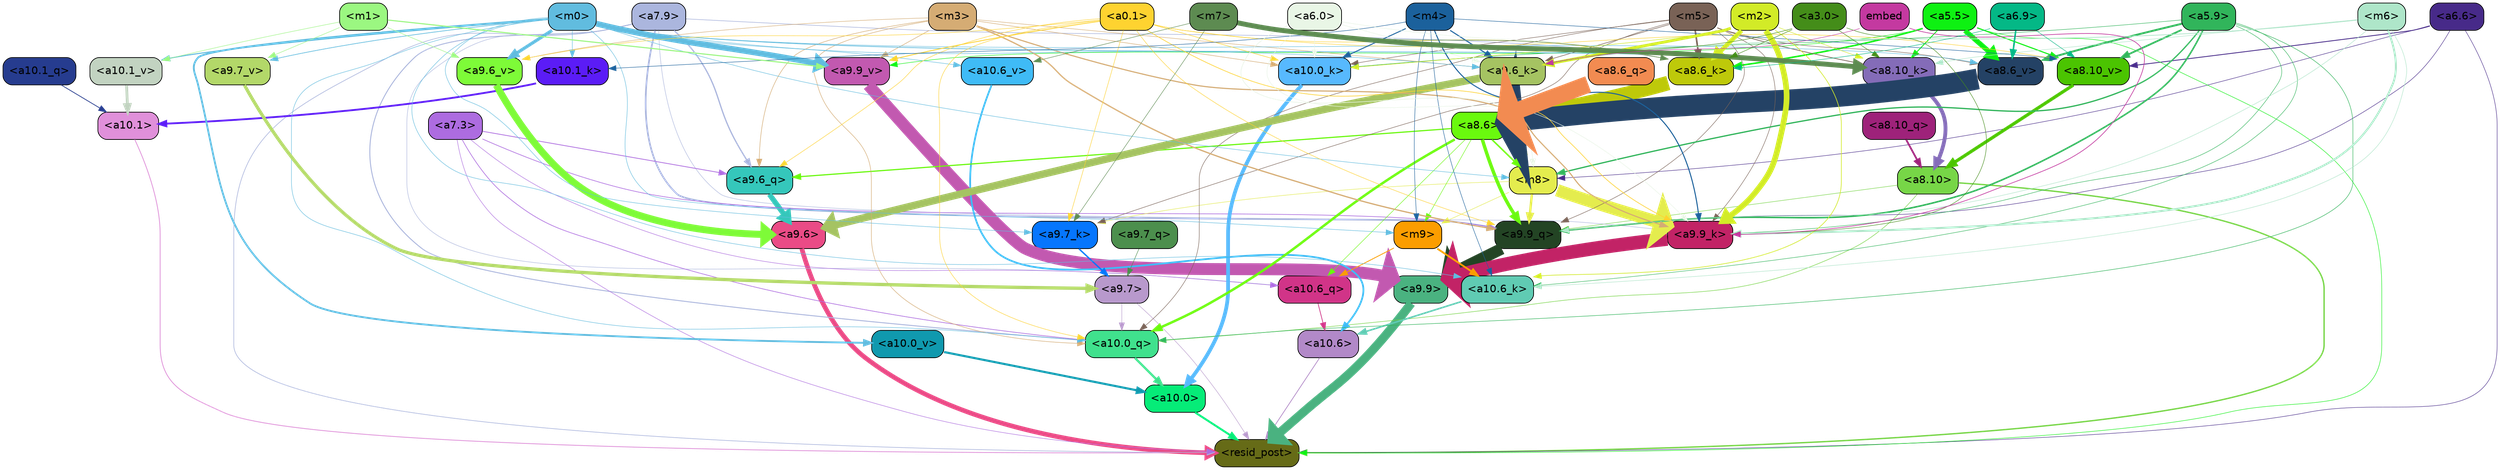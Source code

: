 strict digraph "" {
	graph [bgcolor=transparent,
		layout=dot,
		overlap=false,
		splines=true
	];
	"<a10.6>"	[color=black,
		fillcolor="#b289c8",
		fontname=Helvetica,
		shape=box,
		style="filled, rounded"];
	"<resid_post>"	[color=black,
		fillcolor="#666b17",
		fontname=Helvetica,
		shape=box,
		style="filled, rounded"];
	"<a10.6>" -> "<resid_post>"	[color="#b289c8",
		penwidth=0.9498605728149414];
	"<a10.1>"	[color=black,
		fillcolor="#e090da",
		fontname=Helvetica,
		shape=box,
		style="filled, rounded"];
	"<a10.1>" -> "<resid_post>"	[color="#e090da",
		penwidth=1.0084514617919922];
	"<a10.0>"	[color=black,
		fillcolor="#06ec78",
		fontname=Helvetica,
		shape=box,
		style="filled, rounded"];
	"<a10.0>" -> "<resid_post>"	[color="#06ec78",
		penwidth=2.5814952850341797];
	"<a9.9>"	[color=black,
		fillcolor="#4ab280",
		fontname=Helvetica,
		shape=box,
		style="filled, rounded"];
	"<a9.9>" -> "<resid_post>"	[color="#4ab280",
		penwidth=11.610888481140137];
	"<a9.7>"	[color=black,
		fillcolor="#b899cc",
		fontname=Helvetica,
		shape=box,
		style="filled, rounded"];
	"<a9.7>" -> "<resid_post>"	[color="#b899cc",
		penwidth=0.6];
	"<a10.0_q>"	[color=black,
		fillcolor="#40e18d",
		fontname=Helvetica,
		shape=box,
		style="filled, rounded"];
	"<a9.7>" -> "<a10.0_q>"	[color="#b899cc",
		penwidth=0.6];
	"<a9.6>"	[color=black,
		fillcolor="#ea4b86",
		fontname=Helvetica,
		shape=box,
		style="filled, rounded"];
	"<a9.6>" -> "<resid_post>"	[color="#ea4b86",
		penwidth=6.121421813964844];
	"<a8.10>"	[color=black,
		fillcolor="#77d647",
		fontname=Helvetica,
		shape=box,
		style="filled, rounded"];
	"<a8.10>" -> "<resid_post>"	[color="#77d647",
		penwidth=1.7841739654541016];
	"<a8.10>" -> "<a10.0_q>"	[color="#77d647",
		penwidth=0.6612663269042969];
	"<a9.9_q>"	[color=black,
		fillcolor="#234424",
		fontname=Helvetica,
		shape=box,
		style="filled, rounded"];
	"<a8.10>" -> "<a9.9_q>"	[color="#77d647",
		penwidth=0.6];
	"<a7.9>"	[color=black,
		fillcolor="#abb6de",
		fontname=Helvetica,
		shape=box,
		style="filled, rounded"];
	"<a7.9>" -> "<resid_post>"	[color="#abb6de",
		penwidth=0.8109169006347656];
	"<a10.6_q>"	[color=black,
		fillcolor="#d13488",
		fontname=Helvetica,
		shape=box,
		style="filled, rounded"];
	"<a7.9>" -> "<a10.6_q>"	[color="#abb6de",
		penwidth=0.6];
	"<a7.9>" -> "<a10.0_q>"	[color="#abb6de",
		penwidth=1.19378662109375];
	"<a7.9>" -> "<a9.9_q>"	[color="#abb6de",
		penwidth=2.1764984130859375];
	"<a9.6_q>"	[color=black,
		fillcolor="#35c7bb",
		fontname=Helvetica,
		shape=box,
		style="filled, rounded"];
	"<a7.9>" -> "<a9.6_q>"	[color="#abb6de",
		penwidth=1.6184196472167969];
	"<a9.9_k>"	[color=black,
		fillcolor="#c22366",
		fontname=Helvetica,
		shape=box,
		style="filled, rounded"];
	"<a7.9>" -> "<a9.9_k>"	[color="#abb6de",
		penwidth=0.6];
	"<a8.6_k>"	[color=black,
		fillcolor="#bec90a",
		fontname=Helvetica,
		shape=box,
		style="filled, rounded"];
	"<a7.9>" -> "<a8.6_k>"	[color="#abb6de",
		penwidth=0.7570610046386719];
	"<a7.3>"	[color=black,
		fillcolor="#ad6ce0",
		fontname=Helvetica,
		shape=box,
		style="filled, rounded"];
	"<a7.3>" -> "<resid_post>"	[color="#ad6ce0",
		penwidth=0.6];
	"<a7.3>" -> "<a10.6_q>"	[color="#ad6ce0",
		penwidth=0.6];
	"<a7.3>" -> "<a10.0_q>"	[color="#ad6ce0",
		penwidth=0.8208656311035156];
	"<a7.3>" -> "<a9.9_q>"	[color="#ad6ce0",
		penwidth=0.8119163513183594];
	"<a7.3>" -> "<a9.6_q>"	[color="#ad6ce0",
		penwidth=0.9649925231933594];
	"<a6.6>"	[color=black,
		fillcolor="#472a89",
		fontname=Helvetica,
		shape=box,
		style="filled, rounded"];
	"<a6.6>" -> "<resid_post>"	[color="#472a89",
		penwidth=0.6];
	"<m8>"	[color=black,
		fillcolor="#e4ec4e",
		fontname=Helvetica,
		shape=box,
		style="filled, rounded"];
	"<a6.6>" -> "<m8>"	[color="#472a89",
		penwidth=0.6];
	"<a6.6>" -> "<a9.9_q>"	[color="#472a89",
		penwidth=0.6];
	"<a8.10_v>"	[color=black,
		fillcolor="#4bc401",
		fontname=Helvetica,
		shape=box,
		style="filled, rounded"];
	"<a6.6>" -> "<a8.10_v>"	[color="#472a89",
		penwidth=1.0661506652832031];
	"<a5.5>"	[color=black,
		fillcolor="#0ef112",
		fontname=Helvetica,
		shape=box,
		style="filled, rounded"];
	"<a5.5>" -> "<resid_post>"	[color="#0ef112",
		penwidth=0.6];
	"<a9.9_v>"	[color=black,
		fillcolor="#c259b0",
		fontname=Helvetica,
		shape=box,
		style="filled, rounded"];
	"<a5.5>" -> "<a9.9_v>"	[color="#0ef112",
		penwidth=0.6];
	"<a8.10_k>"	[color=black,
		fillcolor="#846cb8",
		fontname=Helvetica,
		shape=box,
		style="filled, rounded"];
	"<a5.5>" -> "<a8.10_k>"	[color="#0ef112",
		penwidth=1.1390800476074219];
	"<a5.5>" -> "<a8.6_k>"	[color="#0ef112",
		penwidth=2.00030517578125];
	"<a5.5>" -> "<a8.10_v>"	[color="#0ef112",
		penwidth=1.4206085205078125];
	"<a8.6_v>"	[color=black,
		fillcolor="#244265",
		fontname=Helvetica,
		shape=box,
		style="filled, rounded"];
	"<a5.5>" -> "<a8.6_v>"	[color="#0ef112",
		penwidth=6.534294128417969];
	"<a10.6_q>" -> "<a10.6>"	[color="#d13488",
		penwidth=0.9244728088378906];
	"<a10.1_q>"	[color=black,
		fillcolor="#263c8f",
		fontname=Helvetica,
		shape=box,
		style="filled, rounded"];
	"<a10.1_q>" -> "<a10.1>"	[color="#263c8f",
		penwidth=0.9268798828125];
	"<a10.0_q>" -> "<a10.0>"	[color="#40e18d",
		penwidth=2.905670166015625];
	"<a10.6_k>"	[color=black,
		fillcolor="#60cbb3",
		fontname=Helvetica,
		shape=box,
		style="filled, rounded"];
	"<a10.6_k>" -> "<a10.6>"	[color="#60cbb3",
		penwidth=2.0319366455078125];
	"<a10.1_k>"	[color=black,
		fillcolor="#5b1cf6",
		fontname=Helvetica,
		shape=box,
		style="filled, rounded"];
	"<a10.1_k>" -> "<a10.1>"	[color="#5b1cf6",
		penwidth=2.4037628173828125];
	"<a10.0_k>"	[color=black,
		fillcolor="#57b9fe",
		fontname=Helvetica,
		shape=box,
		style="filled, rounded"];
	"<a10.0_k>" -> "<a10.0>"	[color="#57b9fe",
		penwidth=4.9319305419921875];
	"<a10.6_v>"	[color=black,
		fillcolor="#3fbbf6",
		fontname=Helvetica,
		shape=box,
		style="filled, rounded"];
	"<a10.6_v>" -> "<a10.6>"	[color="#3fbbf6",
		penwidth=2.290935516357422];
	"<a10.1_v>"	[color=black,
		fillcolor="#c2d3c1",
		fontname=Helvetica,
		shape=box,
		style="filled, rounded"];
	"<a10.1_v>" -> "<a10.1>"	[color="#c2d3c1",
		penwidth=3.6398468017578125];
	"<a10.0_v>"	[color=black,
		fillcolor="#1099ae",
		fontname=Helvetica,
		shape=box,
		style="filled, rounded"];
	"<a10.0_v>" -> "<a10.0>"	[color="#1099ae",
		penwidth=2.7666168212890625];
	"<m9>"	[color=black,
		fillcolor="#fb9d00",
		fontname=Helvetica,
		shape=box,
		style="filled, rounded"];
	"<m9>" -> "<a10.6_q>"	[color="#fb9d00",
		penwidth=1.0384025573730469];
	"<m9>" -> "<a10.6_k>"	[color="#fb9d00",
		penwidth=2.371124267578125];
	"<a8.6>"	[color=black,
		fillcolor="#6af90e",
		fontname=Helvetica,
		shape=box,
		style="filled, rounded"];
	"<a8.6>" -> "<a10.6_q>"	[color="#6af90e",
		penwidth=0.6];
	"<a8.6>" -> "<a10.0_q>"	[color="#6af90e",
		penwidth=3.1841888427734375];
	"<a8.6>" -> "<m9>"	[color="#6af90e",
		penwidth=0.6];
	"<a8.6>" -> "<m8>"	[color="#6af90e",
		penwidth=1.972564697265625];
	"<a8.6>" -> "<a9.9_q>"	[color="#6af90e",
		penwidth=4.482503890991211];
	"<a8.6>" -> "<a9.6_q>"	[color="#6af90e",
		penwidth=1.515838623046875];
	"<m5>"	[color=black,
		fillcolor="#796256",
		fontname=Helvetica,
		shape=box,
		style="filled, rounded"];
	"<m5>" -> "<a10.0_q>"	[color="#796256",
		penwidth=0.6];
	"<m5>" -> "<a10.0_k>"	[color="#796256",
		penwidth=0.6];
	"<m5>" -> "<a9.9_q>"	[color="#796256",
		penwidth=0.6];
	"<m5>" -> "<a9.9_k>"	[color="#796256",
		penwidth=0.6];
	"<a9.7_k>"	[color=black,
		fillcolor="#0676fd",
		fontname=Helvetica,
		shape=box,
		style="filled, rounded"];
	"<m5>" -> "<a9.7_k>"	[color="#796256",
		penwidth=0.6];
	"<a9.6_k>"	[color=black,
		fillcolor="#a5c362",
		fontname=Helvetica,
		shape=box,
		style="filled, rounded"];
	"<m5>" -> "<a9.6_k>"	[color="#796256",
		penwidth=0.7197036743164062];
	"<m5>" -> "<a8.10_k>"	[color="#796256",
		penwidth=0.9238471984863281];
	"<m5>" -> "<a8.6_k>"	[color="#796256",
		penwidth=2.1219520568847656];
	"<m5>" -> "<a8.6_v>"	[color="#796256",
		penwidth=0.6];
	"<a5.9>"	[color=black,
		fillcolor="#31b55b",
		fontname=Helvetica,
		shape=box,
		style="filled, rounded"];
	"<a5.9>" -> "<a10.0_q>"	[color="#31b55b",
		penwidth=0.6463394165039062];
	"<a5.9>" -> "<a10.6_k>"	[color="#31b55b",
		penwidth=0.6];
	"<a5.9>" -> "<a10.0_k>"	[color="#31b55b",
		penwidth=0.6];
	"<a5.9>" -> "<m8>"	[color="#31b55b",
		penwidth=1.6550712585449219];
	"<a5.9>" -> "<a9.9_q>"	[color="#31b55b",
		penwidth=2.019031524658203];
	"<a5.9>" -> "<a9.9_k>"	[color="#31b55b",
		penwidth=0.6];
	"<a5.9>" -> "<a8.10_v>"	[color="#31b55b",
		penwidth=2.2765426635742188];
	"<a5.9>" -> "<a8.6_v>"	[color="#31b55b",
		penwidth=2.4934005737304688];
	"<m3>"	[color=black,
		fillcolor="#d5ac74",
		fontname=Helvetica,
		shape=box,
		style="filled, rounded"];
	"<m3>" -> "<a10.0_q>"	[color="#d5ac74",
		penwidth=0.6597442626953125];
	"<m3>" -> "<a10.0_k>"	[color="#d5ac74",
		penwidth=0.6506614685058594];
	"<m3>" -> "<a9.9_q>"	[color="#d5ac74",
		penwidth=1.6276321411132812];
	"<m3>" -> "<a9.6_q>"	[color="#d5ac74",
		penwidth=0.6724472045898438];
	"<m3>" -> "<a9.9_k>"	[color="#d5ac74",
		penwidth=1.4574642181396484];
	"<m3>" -> "<a9.6_k>"	[color="#d5ac74",
		penwidth=0.6];
	"<m3>" -> "<a9.9_v>"	[color="#d5ac74",
		penwidth=0.6589469909667969];
	"<a9.6_v>"	[color=black,
		fillcolor="#7efb38",
		fontname=Helvetica,
		shape=box,
		style="filled, rounded"];
	"<m3>" -> "<a9.6_v>"	[color="#d5ac74",
		penwidth=0.6];
	"<m0>"	[color=black,
		fillcolor="#61bcdf",
		fontname=Helvetica,
		shape=box,
		style="filled, rounded"];
	"<m0>" -> "<a10.0_q>"	[color="#61bcdf",
		penwidth=0.6];
	"<m0>" -> "<a10.6_k>"	[color="#61bcdf",
		penwidth=0.6];
	"<m0>" -> "<a10.1_k>"	[color="#61bcdf",
		penwidth=0.6];
	"<m0>" -> "<a10.6_v>"	[color="#61bcdf",
		penwidth=0.6];
	"<m0>" -> "<a10.1_v>"	[color="#61bcdf",
		penwidth=1.3360328674316406];
	"<m0>" -> "<a10.0_v>"	[color="#61bcdf",
		penwidth=2.4083595275878906];
	"<m0>" -> "<m9>"	[color="#61bcdf",
		penwidth=0.6];
	"<m0>" -> "<m8>"	[color="#61bcdf",
		penwidth=0.6];
	"<m0>" -> "<a9.7_k>"	[color="#61bcdf",
		penwidth=0.6];
	"<m0>" -> "<a9.6_k>"	[color="#61bcdf",
		penwidth=0.6];
	"<m0>" -> "<a9.9_v>"	[color="#61bcdf",
		penwidth=7.537467956542969];
	"<a9.7_v>"	[color=black,
		fillcolor="#b3d869",
		fontname=Helvetica,
		shape=box,
		style="filled, rounded"];
	"<m0>" -> "<a9.7_v>"	[color="#61bcdf",
		penwidth=0.8575286865234375];
	"<m0>" -> "<a9.6_v>"	[color="#61bcdf",
		penwidth=4.1688385009765625];
	"<m0>" -> "<a8.10_k>"	[color="#61bcdf",
		penwidth=0.9220962524414062];
	"<m0>" -> "<a8.6_v>"	[color="#61bcdf",
		penwidth=0.6];
	"<a0.1>"	[color=black,
		fillcolor="#fed330",
		fontname=Helvetica,
		shape=box,
		style="filled, rounded"];
	"<a0.1>" -> "<a10.0_q>"	[color="#fed330",
		penwidth=0.6];
	"<a0.1>" -> "<a10.0_k>"	[color="#fed330",
		penwidth=0.6768684387207031];
	"<a0.1>" -> "<a9.9_q>"	[color="#fed330",
		penwidth=0.6];
	"<a0.1>" -> "<a9.6_q>"	[color="#fed330",
		penwidth=0.6];
	"<a0.1>" -> "<a9.9_k>"	[color="#fed330",
		penwidth=0.81341552734375];
	"<a0.1>" -> "<a9.7_k>"	[color="#fed330",
		penwidth=0.6];
	"<a0.1>" -> "<a9.9_v>"	[color="#fed330",
		penwidth=1.062591552734375];
	"<a0.1>" -> "<a9.6_v>"	[color="#fed330",
		penwidth=0.6];
	"<a0.1>" -> "<a8.6_k>"	[color="#fed330",
		penwidth=0.6];
	"<a0.1>" -> "<a8.10_v>"	[color="#fed330",
		penwidth=0.6];
	"<m6>"	[color=black,
		fillcolor="#aee6c9",
		fontname=Helvetica,
		shape=box,
		style="filled, rounded"];
	"<m6>" -> "<a10.6_k>"	[color="#aee6c9",
		penwidth=0.6];
	"<m6>" -> "<a9.9_q>"	[color="#aee6c9",
		penwidth=0.6];
	"<m6>" -> "<a9.9_k>"	[color="#aee6c9",
		penwidth=2.533975601196289];
	"<m6>" -> "<a9.6_k>"	[color="#aee6c9",
		penwidth=0.9471282958984375];
	"<m6>" -> "<a8.10_k>"	[color="#aee6c9",
		penwidth=0.6];
	"<m4>"	[color=black,
		fillcolor="#1b619c",
		fontname=Helvetica,
		shape=box,
		style="filled, rounded"];
	"<m4>" -> "<a10.6_k>"	[color="#1b619c",
		penwidth=0.6];
	"<m4>" -> "<a10.1_k>"	[color="#1b619c",
		penwidth=0.6];
	"<m4>" -> "<a10.0_k>"	[color="#1b619c",
		penwidth=1.230804443359375];
	"<m4>" -> "<m9>"	[color="#1b619c",
		penwidth=0.6];
	"<m4>" -> "<a9.9_k>"	[color="#1b619c",
		penwidth=1.3186264038085938];
	"<m4>" -> "<a9.6_k>"	[color="#1b619c",
		penwidth=1.3722038269042969];
	"<m4>" -> "<a8.10_v>"	[color="#1b619c",
		penwidth=0.6];
	"<m2>"	[color=black,
		fillcolor="#d2eb27",
		fontname=Helvetica,
		shape=box,
		style="filled, rounded"];
	"<m2>" -> "<a10.6_k>"	[color="#d2eb27",
		penwidth=0.8380241394042969];
	"<m2>" -> "<a10.0_k>"	[color="#d2eb27",
		penwidth=0.6622200012207031];
	"<m2>" -> "<a9.9_k>"	[color="#d2eb27",
		penwidth=7.476325988769531];
	"<m2>" -> "<a9.6_k>"	[color="#d2eb27",
		penwidth=3.761505126953125];
	"<m2>" -> "<a8.10_k>"	[color="#d2eb27",
		penwidth=0.6];
	"<m2>" -> "<a8.6_k>"	[color="#d2eb27",
		penwidth=5.699577331542969];
	"<a6.0>"	[color=black,
		fillcolor="#e9f6e6",
		fontname=Helvetica,
		shape=box,
		style="filled, rounded"];
	"<a6.0>" -> "<a10.0_k>"	[color="#e9f6e6",
		penwidth=0.6];
	"<a6.0>" -> "<m8>"	[color="#e9f6e6",
		penwidth=0.7418403625488281];
	"<a6.0>" -> "<a9.9_k>"	[color="#e9f6e6",
		penwidth=0.6];
	"<a6.0>" -> "<a9.6_k>"	[color="#e9f6e6",
		penwidth=0.6];
	"<a6.0>" -> "<a8.6_k>"	[color="#e9f6e6",
		penwidth=0.6];
	"<m7>"	[color=black,
		fillcolor="#5d8b51",
		fontname=Helvetica,
		shape=box,
		style="filled, rounded"];
	"<m7>" -> "<a10.6_v>"	[color="#5d8b51",
		penwidth=0.6];
	"<m7>" -> "<a9.7_k>"	[color="#5d8b51",
		penwidth=0.6];
	"<m7>" -> "<a8.10_k>"	[color="#5d8b51",
		penwidth=6.505390167236328];
	"<m7>" -> "<a8.6_k>"	[color="#5d8b51",
		penwidth=0.6821136474609375];
	"<m1>"	[color=black,
		fillcolor="#9bf781",
		fontname=Helvetica,
		shape=box,
		style="filled, rounded"];
	"<m1>" -> "<a10.1_v>"	[color="#9bf781",
		penwidth=0.6];
	"<m1>" -> "<a9.9_v>"	[color="#9bf781",
		penwidth=1.4082679748535156];
	"<m1>" -> "<a9.7_v>"	[color="#9bf781",
		penwidth=0.6];
	"<m1>" -> "<a9.6_v>"	[color="#9bf781",
		penwidth=0.6];
	"<m8>" -> "<m9>"	[color="#e4ec4e",
		penwidth=0.6];
	"<m8>" -> "<a9.9_q>"	[color="#e4ec4e",
		penwidth=3.073810577392578];
	"<m8>" -> "<a9.9_k>"	[color="#e4ec4e",
		penwidth=16.255420684814453];
	"<m8>" -> "<a9.7_k>"	[color="#e4ec4e",
		penwidth=0.6];
	"<a9.9_q>" -> "<a9.9>"	[color="#234424",
		penwidth=15.310546875];
	"<a9.7_q>"	[color=black,
		fillcolor="#4c8f4d",
		fontname=Helvetica,
		shape=box,
		style="filled, rounded"];
	"<a9.7_q>" -> "<a9.7>"	[color="#4c8f4d",
		penwidth=0.6];
	"<a9.6_q>" -> "<a9.6>"	[color="#35c7bb",
		penwidth=6.823722839355469];
	"<a9.9_k>" -> "<a9.9>"	[color="#c22366",
		penwidth=17.953022003173828];
	"<a9.7_k>" -> "<a9.7>"	[color="#0676fd",
		penwidth=1.85101318359375];
	"<a9.6_k>" -> "<a9.6>"	[color="#a5c362",
		penwidth=9.787818908691406];
	"<a9.9_v>" -> "<a9.9>"	[color="#c259b0",
		penwidth=15.728643417358398];
	"<a9.7_v>" -> "<a9.7>"	[color="#b3d869",
		penwidth=4.305488586425781];
	"<a9.6_v>" -> "<a9.6>"	[color="#7efb38",
		penwidth=9.212547302246094];
	"<a3.0>"	[color=black,
		fillcolor="#448d19",
		fontname=Helvetica,
		shape=box,
		style="filled, rounded"];
	"<a3.0>" -> "<a9.9_k>"	[color="#448d19",
		penwidth=0.6];
	"<a3.0>" -> "<a9.6_k>"	[color="#448d19",
		penwidth=0.6];
	"<a3.0>" -> "<a8.10_k>"	[color="#448d19",
		penwidth=0.6];
	"<a3.0>" -> "<a8.6_k>"	[color="#448d19",
		penwidth=0.6];
	embed	[color=black,
		fillcolor="#c439a0",
		fontname=Helvetica,
		shape=box,
		style="filled, rounded"];
	embed -> "<a9.9_k>"	[color="#c439a0",
		penwidth=0.8602714538574219];
	embed -> "<a9.6_k>"	[color="#c439a0",
		penwidth=0.6];
	"<a8.10_q>"	[color=black,
		fillcolor="#9e227a",
		fontname=Helvetica,
		shape=box,
		style="filled, rounded"];
	"<a8.10_q>" -> "<a8.10>"	[color="#9e227a",
		penwidth=2.2933731079101562];
	"<a8.6_q>"	[color=black,
		fillcolor="#f28b51",
		fontname=Helvetica,
		shape=box,
		style="filled, rounded"];
	"<a8.6_q>" -> "<a8.6>"	[color="#f28b51",
		penwidth=22.21251106262207];
	"<a8.10_k>" -> "<a8.10>"	[color="#846cb8",
		penwidth=5.009056091308594];
	"<a8.6_k>" -> "<a8.6>"	[color="#bec90a",
		penwidth=19.114789962768555];
	"<a8.10_v>" -> "<a8.10>"	[color="#4bc401",
		penwidth=4.248416900634766];
	"<a8.6_v>" -> "<a8.6>"	[color="#244265",
		penwidth=27.461654663085938];
	"<a6.9>"	[color=black,
		fillcolor="#04b886",
		fontname=Helvetica,
		shape=box,
		style="filled, rounded"];
	"<a6.9>" -> "<a8.6_k>"	[color="#04b886",
		penwidth=0.6];
	"<a6.9>" -> "<a8.10_v>"	[color="#04b886",
		penwidth=0.6];
	"<a6.9>" -> "<a8.6_v>"	[color="#04b886",
		penwidth=2.0546798706054688];
}
